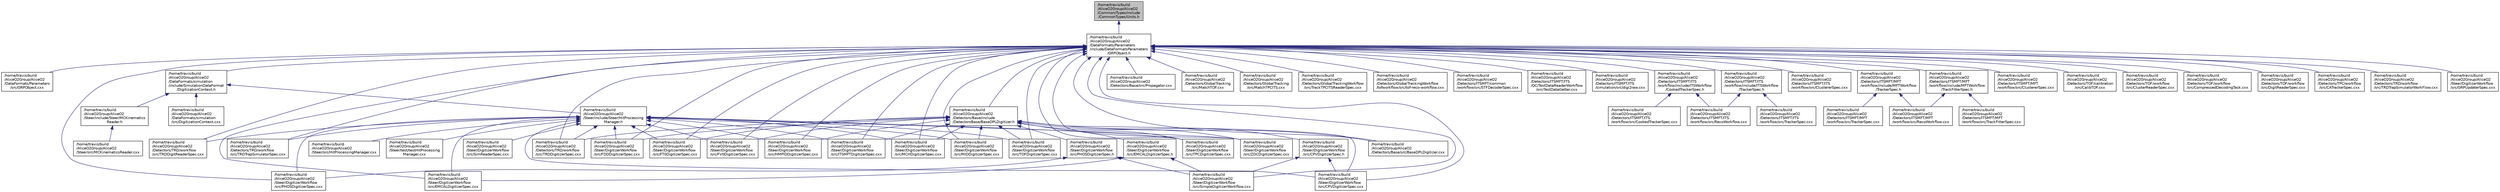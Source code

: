 digraph "/home/travis/build/AliceO2Group/AliceO2/Common/Types/include/CommonTypes/Units.h"
{
 // INTERACTIVE_SVG=YES
  bgcolor="transparent";
  edge [fontname="Helvetica",fontsize="10",labelfontname="Helvetica",labelfontsize="10"];
  node [fontname="Helvetica",fontsize="10",shape=record];
  Node1 [label="/home/travis/build\l/AliceO2Group/AliceO2\l/Common/Types/include\l/CommonTypes/Units.h",height=0.2,width=0.4,color="black", fillcolor="grey75", style="filled", fontcolor="black"];
  Node1 -> Node2 [dir="back",color="midnightblue",fontsize="10",style="solid",fontname="Helvetica"];
  Node2 [label="/home/travis/build\l/AliceO2Group/AliceO2\l/DataFormats/Parameters\l/include/DataFormatsParameters\l/GRPObject.h",height=0.2,width=0.4,color="black",URL="$de/d28/GRPObject_8h.html",tooltip="Header of the General Run Parameters object. "];
  Node2 -> Node3 [dir="back",color="midnightblue",fontsize="10",style="solid",fontname="Helvetica"];
  Node3 [label="/home/travis/build\l/AliceO2Group/AliceO2\l/DataFormats/Parameters\l/src/GRPObject.cxx",height=0.2,width=0.4,color="black",URL="$d9/df6/GRPObject_8cxx.html",tooltip="Implementation of General Run Parameters object. "];
  Node2 -> Node4 [dir="back",color="midnightblue",fontsize="10",style="solid",fontname="Helvetica"];
  Node4 [label="/home/travis/build\l/AliceO2Group/AliceO2\l/DataFormats/simulation\l/include/SimulationDataFormat\l/DigitizationContext.h",height=0.2,width=0.4,color="black",URL="$d1/def/DigitizationContext_8h.html"];
  Node4 -> Node5 [dir="back",color="midnightblue",fontsize="10",style="solid",fontname="Helvetica"];
  Node5 [label="/home/travis/build\l/AliceO2Group/AliceO2\l/DataFormats/simulation\l/src/DigitizationContext.cxx",height=0.2,width=0.4,color="black",URL="$df/dc2/DigitizationContext_8cxx.html"];
  Node4 -> Node6 [dir="back",color="midnightblue",fontsize="10",style="solid",fontname="Helvetica"];
  Node6 [label="/home/travis/build\l/AliceO2Group/AliceO2\l/Steer/include/Steer/HitProcessing\lManager.h",height=0.2,width=0.4,color="black",URL="$dd/d40/HitProcessingManager_8h.html"];
  Node6 -> Node7 [dir="back",color="midnightblue",fontsize="10",style="solid",fontname="Helvetica"];
  Node7 [label="/home/travis/build\l/AliceO2Group/AliceO2\l/Detectors/TRD/workflow\l/src/TRDDigitizerSpec.cxx",height=0.2,width=0.4,color="black",URL="$d6/df2/TRDDigitizerSpec_8cxx.html"];
  Node6 -> Node8 [dir="back",color="midnightblue",fontsize="10",style="solid",fontname="Helvetica"];
  Node8 [label="/home/travis/build\l/AliceO2Group/AliceO2\l/Detectors/TRD/workflow\l/src/TRDDigitReaderSpec.cxx",height=0.2,width=0.4,color="black",URL="$d7/da6/TRDDigitReaderSpec_8cxx.html"];
  Node6 -> Node9 [dir="back",color="midnightblue",fontsize="10",style="solid",fontname="Helvetica"];
  Node9 [label="/home/travis/build\l/AliceO2Group/AliceO2\l/Detectors/TRD/workflow\l/src/TRDTrapSimulatorSpec.cxx",height=0.2,width=0.4,color="black",URL="$dd/de7/TRDTrapSimulatorSpec_8cxx.html"];
  Node6 -> Node10 [dir="back",color="midnightblue",fontsize="10",style="solid",fontname="Helvetica"];
  Node10 [label="/home/travis/build\l/AliceO2Group/AliceO2\l/Steer/DigitizerWorkflow\l/src/CPVDigitizerSpec.cxx",height=0.2,width=0.4,color="black",URL="$da/dfe/CPVDigitizerSpec_8cxx.html"];
  Node6 -> Node11 [dir="back",color="midnightblue",fontsize="10",style="solid",fontname="Helvetica"];
  Node11 [label="/home/travis/build\l/AliceO2Group/AliceO2\l/Steer/DigitizerWorkflow\l/src/EMCALDigitizerSpec.cxx",height=0.2,width=0.4,color="black",URL="$d5/d9b/EMCALDigitizerSpec_8cxx.html"];
  Node6 -> Node12 [dir="back",color="midnightblue",fontsize="10",style="solid",fontname="Helvetica"];
  Node12 [label="/home/travis/build\l/AliceO2Group/AliceO2\l/Steer/DigitizerWorkflow\l/src/FDDDigitizerSpec.cxx",height=0.2,width=0.4,color="black",URL="$d2/d97/FDDDigitizerSpec_8cxx.html"];
  Node6 -> Node13 [dir="back",color="midnightblue",fontsize="10",style="solid",fontname="Helvetica"];
  Node13 [label="/home/travis/build\l/AliceO2Group/AliceO2\l/Steer/DigitizerWorkflow\l/src/FT0DigitizerSpec.cxx",height=0.2,width=0.4,color="black",URL="$d4/dfd/FT0DigitizerSpec_8cxx.html"];
  Node6 -> Node14 [dir="back",color="midnightblue",fontsize="10",style="solid",fontname="Helvetica"];
  Node14 [label="/home/travis/build\l/AliceO2Group/AliceO2\l/Steer/DigitizerWorkflow\l/src/FV0DigitizerSpec.cxx",height=0.2,width=0.4,color="black",URL="$d0/d1c/FV0DigitizerSpec_8cxx.html"];
  Node6 -> Node15 [dir="back",color="midnightblue",fontsize="10",style="solid",fontname="Helvetica"];
  Node15 [label="/home/travis/build\l/AliceO2Group/AliceO2\l/Steer/DigitizerWorkflow\l/src/HMPIDDigitizerSpec.cxx",height=0.2,width=0.4,color="black",URL="$d8/d00/HMPIDDigitizerSpec_8cxx.html"];
  Node6 -> Node16 [dir="back",color="midnightblue",fontsize="10",style="solid",fontname="Helvetica"];
  Node16 [label="/home/travis/build\l/AliceO2Group/AliceO2\l/Steer/DigitizerWorkflow\l/src/ITSMFTDigitizerSpec.cxx",height=0.2,width=0.4,color="black",URL="$d3/d43/ITSMFTDigitizerSpec_8cxx.html"];
  Node6 -> Node17 [dir="back",color="midnightblue",fontsize="10",style="solid",fontname="Helvetica"];
  Node17 [label="/home/travis/build\l/AliceO2Group/AliceO2\l/Steer/DigitizerWorkflow\l/src/MCHDigitizerSpec.cxx",height=0.2,width=0.4,color="black",URL="$db/d2f/MCHDigitizerSpec_8cxx.html"];
  Node6 -> Node18 [dir="back",color="midnightblue",fontsize="10",style="solid",fontname="Helvetica"];
  Node18 [label="/home/travis/build\l/AliceO2Group/AliceO2\l/Steer/DigitizerWorkflow\l/src/MIDDigitizerSpec.cxx",height=0.2,width=0.4,color="black",URL="$d4/dd3/MIDDigitizerSpec_8cxx.html"];
  Node6 -> Node19 [dir="back",color="midnightblue",fontsize="10",style="solid",fontname="Helvetica"];
  Node19 [label="/home/travis/build\l/AliceO2Group/AliceO2\l/Steer/DigitizerWorkflow\l/src/PHOSDigitizerSpec.cxx",height=0.2,width=0.4,color="black",URL="$db/d77/PHOSDigitizerSpec_8cxx.html"];
  Node6 -> Node20 [dir="back",color="midnightblue",fontsize="10",style="solid",fontname="Helvetica"];
  Node20 [label="/home/travis/build\l/AliceO2Group/AliceO2\l/Steer/DigitizerWorkflow\l/src/SimReaderSpec.cxx",height=0.2,width=0.4,color="black",URL="$d3/d13/SimReaderSpec_8cxx.html"];
  Node6 -> Node21 [dir="back",color="midnightblue",fontsize="10",style="solid",fontname="Helvetica"];
  Node21 [label="/home/travis/build\l/AliceO2Group/AliceO2\l/Steer/DigitizerWorkflow\l/src/TOFDigitizerSpec.cxx",height=0.2,width=0.4,color="black",URL="$d6/d61/TOFDigitizerSpec_8cxx.html"];
  Node6 -> Node22 [dir="back",color="midnightblue",fontsize="10",style="solid",fontname="Helvetica"];
  Node22 [label="/home/travis/build\l/AliceO2Group/AliceO2\l/Steer/DigitizerWorkflow\l/src/TPCDigitizerSpec.cxx",height=0.2,width=0.4,color="black",URL="$d2/d0b/TPCDigitizerSpec_8cxx.html"];
  Node6 -> Node23 [dir="back",color="midnightblue",fontsize="10",style="solid",fontname="Helvetica"];
  Node23 [label="/home/travis/build\l/AliceO2Group/AliceO2\l/Steer/DigitizerWorkflow\l/src/ZDCDigitizerSpec.cxx",height=0.2,width=0.4,color="black",URL="$d1/d1a/ZDCDigitizerSpec_8cxx.html"];
  Node6 -> Node24 [dir="back",color="midnightblue",fontsize="10",style="solid",fontname="Helvetica"];
  Node24 [label="/home/travis/build\l/AliceO2Group/AliceO2\l/Steer/src/HitProcessingManager.cxx",height=0.2,width=0.4,color="black",URL="$d6/d0b/HitProcessingManager_8cxx.html"];
  Node6 -> Node25 [dir="back",color="midnightblue",fontsize="10",style="solid",fontname="Helvetica"];
  Node25 [label="/home/travis/build\l/AliceO2Group/AliceO2\l/Steer/test/testHitProcessing\lManager.cxx",height=0.2,width=0.4,color="black",URL="$d7/d6d/testHitProcessingManager_8cxx.html"];
  Node4 -> Node26 [dir="back",color="midnightblue",fontsize="10",style="solid",fontname="Helvetica"];
  Node26 [label="/home/travis/build\l/AliceO2Group/AliceO2\l/Steer/include/Steer/MCKinematics\lReader.h",height=0.2,width=0.4,color="black",URL="$dd/de5/MCKinematicsReader_8h.html"];
  Node26 -> Node27 [dir="back",color="midnightblue",fontsize="10",style="solid",fontname="Helvetica"];
  Node27 [label="/home/travis/build\l/AliceO2Group/AliceO2\l/Steer/src/MCKinematicsReader.cxx",height=0.2,width=0.4,color="black",URL="$db/dd9/MCKinematicsReader_8cxx.html"];
  Node2 -> Node28 [dir="back",color="midnightblue",fontsize="10",style="solid",fontname="Helvetica"];
  Node28 [label="/home/travis/build\l/AliceO2Group/AliceO2\l/Detectors/Base/include\l/DetectorsBase/BaseDPLDigitizer.h",height=0.2,width=0.4,color="black",URL="$dd/d36/BaseDPLDigitizer_8h.html",tooltip="Definition of the base digitizer task class. "];
  Node28 -> Node29 [dir="back",color="midnightblue",fontsize="10",style="solid",fontname="Helvetica"];
  Node29 [label="/home/travis/build\l/AliceO2Group/AliceO2\l/Detectors/Base/src/BaseDPLDigitizer.cxx",height=0.2,width=0.4,color="black",URL="$df/d11/BaseDPLDigitizer_8cxx.html"];
  Node28 -> Node7 [dir="back",color="midnightblue",fontsize="10",style="solid",fontname="Helvetica"];
  Node28 -> Node30 [dir="back",color="midnightblue",fontsize="10",style="solid",fontname="Helvetica"];
  Node30 [label="/home/travis/build\l/AliceO2Group/AliceO2\l/Steer/DigitizerWorkflow\l/src/CPVDigitizerSpec.h",height=0.2,width=0.4,color="black",URL="$d1/d37/CPVDigitizerSpec_8h.html"];
  Node30 -> Node10 [dir="back",color="midnightblue",fontsize="10",style="solid",fontname="Helvetica"];
  Node30 -> Node31 [dir="back",color="midnightblue",fontsize="10",style="solid",fontname="Helvetica"];
  Node31 [label="/home/travis/build\l/AliceO2Group/AliceO2\l/Steer/DigitizerWorkflow\l/src/SimpleDigitizerWorkflow.cxx",height=0.2,width=0.4,color="black",URL="$d2/dd7/SimpleDigitizerWorkflow_8cxx.html"];
  Node28 -> Node10 [dir="back",color="midnightblue",fontsize="10",style="solid",fontname="Helvetica"];
  Node28 -> Node32 [dir="back",color="midnightblue",fontsize="10",style="solid",fontname="Helvetica"];
  Node32 [label="/home/travis/build\l/AliceO2Group/AliceO2\l/Steer/DigitizerWorkflow\l/src/EMCALDigitizerSpec.h",height=0.2,width=0.4,color="black",URL="$df/d81/EMCALDigitizerSpec_8h.html"];
  Node32 -> Node11 [dir="back",color="midnightblue",fontsize="10",style="solid",fontname="Helvetica"];
  Node32 -> Node31 [dir="back",color="midnightblue",fontsize="10",style="solid",fontname="Helvetica"];
  Node28 -> Node12 [dir="back",color="midnightblue",fontsize="10",style="solid",fontname="Helvetica"];
  Node28 -> Node13 [dir="back",color="midnightblue",fontsize="10",style="solid",fontname="Helvetica"];
  Node28 -> Node14 [dir="back",color="midnightblue",fontsize="10",style="solid",fontname="Helvetica"];
  Node28 -> Node15 [dir="back",color="midnightblue",fontsize="10",style="solid",fontname="Helvetica"];
  Node28 -> Node16 [dir="back",color="midnightblue",fontsize="10",style="solid",fontname="Helvetica"];
  Node28 -> Node17 [dir="back",color="midnightblue",fontsize="10",style="solid",fontname="Helvetica"];
  Node28 -> Node18 [dir="back",color="midnightblue",fontsize="10",style="solid",fontname="Helvetica"];
  Node28 -> Node33 [dir="back",color="midnightblue",fontsize="10",style="solid",fontname="Helvetica"];
  Node33 [label="/home/travis/build\l/AliceO2Group/AliceO2\l/Steer/DigitizerWorkflow\l/src/PHOSDigitizerSpec.h",height=0.2,width=0.4,color="black",URL="$dd/d48/PHOSDigitizerSpec_8h.html"];
  Node33 -> Node19 [dir="back",color="midnightblue",fontsize="10",style="solid",fontname="Helvetica"];
  Node33 -> Node31 [dir="back",color="midnightblue",fontsize="10",style="solid",fontname="Helvetica"];
  Node28 -> Node21 [dir="back",color="midnightblue",fontsize="10",style="solid",fontname="Helvetica"];
  Node28 -> Node22 [dir="back",color="midnightblue",fontsize="10",style="solid",fontname="Helvetica"];
  Node28 -> Node23 [dir="back",color="midnightblue",fontsize="10",style="solid",fontname="Helvetica"];
  Node2 -> Node29 [dir="back",color="midnightblue",fontsize="10",style="solid",fontname="Helvetica"];
  Node2 -> Node34 [dir="back",color="midnightblue",fontsize="10",style="solid",fontname="Helvetica"];
  Node34 [label="/home/travis/build\l/AliceO2Group/AliceO2\l/Detectors/Base/src/Propagator.cxx",height=0.2,width=0.4,color="black",URL="$d8/dee/Propagator_8cxx.html"];
  Node2 -> Node35 [dir="back",color="midnightblue",fontsize="10",style="solid",fontname="Helvetica"];
  Node35 [label="/home/travis/build\l/AliceO2Group/AliceO2\l/Detectors/GlobalTracking\l/src/MatchTOF.cxx",height=0.2,width=0.4,color="black",URL="$db/d6a/MatchTOF_8cxx.html"];
  Node2 -> Node36 [dir="back",color="midnightblue",fontsize="10",style="solid",fontname="Helvetica"];
  Node36 [label="/home/travis/build\l/AliceO2Group/AliceO2\l/Detectors/GlobalTracking\l/src/MatchTPCITS.cxx",height=0.2,width=0.4,color="black",URL="$dc/d59/MatchTPCITS_8cxx.html"];
  Node2 -> Node37 [dir="back",color="midnightblue",fontsize="10",style="solid",fontname="Helvetica"];
  Node37 [label="/home/travis/build\l/AliceO2Group/AliceO2\l/Detectors/GlobalTrackingWorkflow\l/src/TrackTPCITSReaderSpec.cxx",height=0.2,width=0.4,color="black",URL="$dd/d3a/TrackTPCITSReaderSpec_8cxx.html"];
  Node2 -> Node38 [dir="back",color="midnightblue",fontsize="10",style="solid",fontname="Helvetica"];
  Node38 [label="/home/travis/build\l/AliceO2Group/AliceO2\l/Detectors/GlobalTrackingWorkflow\l/tofworkflow/src/tof-reco-workflow.cxx",height=0.2,width=0.4,color="black",URL="$da/dfd/tof-reco-workflow_8cxx.html",tooltip="Basic DPL workflow for TOF reconstruction starting from digits. "];
  Node2 -> Node39 [dir="back",color="midnightblue",fontsize="10",style="solid",fontname="Helvetica"];
  Node39 [label="/home/travis/build\l/AliceO2Group/AliceO2\l/Detectors/ITSMFT/common\l/workflow/src/STFDecoderSpec.cxx",height=0.2,width=0.4,color="black",URL="$d6/d14/STFDecoderSpec_8cxx.html",tooltip="Device to decode ITS raw data from STF. "];
  Node2 -> Node40 [dir="back",color="midnightblue",fontsize="10",style="solid",fontname="Helvetica"];
  Node40 [label="/home/travis/build\l/AliceO2Group/AliceO2\l/Detectors/ITSMFT/ITS\l/QC/TestDataReaderWorkflow\l/src/TestDataGetter.cxx",height=0.2,width=0.4,color="black",URL="$d9/da7/TestDataGetter_8cxx.html"];
  Node2 -> Node41 [dir="back",color="midnightblue",fontsize="10",style="solid",fontname="Helvetica"];
  Node41 [label="/home/travis/build\l/AliceO2Group/AliceO2\l/Detectors/ITSMFT/ITS\l/simulation/src/digi2raw.cxx",height=0.2,width=0.4,color="black",URL="$d1/d8e/digi2raw_8cxx.html"];
  Node2 -> Node42 [dir="back",color="midnightblue",fontsize="10",style="solid",fontname="Helvetica"];
  Node42 [label="/home/travis/build\l/AliceO2Group/AliceO2\l/Detectors/ITSMFT/ITS\l/workflow/include/ITSWorkflow\l/CookedTrackerSpec.h",height=0.2,width=0.4,color="black",URL="$d2/d0b/CookedTrackerSpec_8h.html"];
  Node42 -> Node43 [dir="back",color="midnightblue",fontsize="10",style="solid",fontname="Helvetica"];
  Node43 [label="/home/travis/build\l/AliceO2Group/AliceO2\l/Detectors/ITSMFT/ITS\l/workflow/src/CookedTrackerSpec.cxx",height=0.2,width=0.4,color="black",URL="$d6/dbc/CookedTrackerSpec_8cxx.html"];
  Node42 -> Node44 [dir="back",color="midnightblue",fontsize="10",style="solid",fontname="Helvetica"];
  Node44 [label="/home/travis/build\l/AliceO2Group/AliceO2\l/Detectors/ITSMFT/ITS\l/workflow/src/RecoWorkflow.cxx",height=0.2,width=0.4,color="black",URL="$d5/d99/ITSMFT_2ITS_2workflow_2src_2RecoWorkflow_8cxx.html"];
  Node2 -> Node45 [dir="back",color="midnightblue",fontsize="10",style="solid",fontname="Helvetica"];
  Node45 [label="/home/travis/build\l/AliceO2Group/AliceO2\l/Detectors/ITSMFT/ITS\l/workflow/include/ITSWorkflow\l/TrackerSpec.h",height=0.2,width=0.4,color="black",URL="$de/d90/ITSMFT_2ITS_2workflow_2include_2ITSWorkflow_2TrackerSpec_8h.html"];
  Node45 -> Node44 [dir="back",color="midnightblue",fontsize="10",style="solid",fontname="Helvetica"];
  Node45 -> Node46 [dir="back",color="midnightblue",fontsize="10",style="solid",fontname="Helvetica"];
  Node46 [label="/home/travis/build\l/AliceO2Group/AliceO2\l/Detectors/ITSMFT/ITS\l/workflow/src/TrackerSpec.cxx",height=0.2,width=0.4,color="black",URL="$de/d95/ITSMFT_2ITS_2workflow_2src_2TrackerSpec_8cxx.html"];
  Node2 -> Node47 [dir="back",color="midnightblue",fontsize="10",style="solid",fontname="Helvetica"];
  Node47 [label="/home/travis/build\l/AliceO2Group/AliceO2\l/Detectors/ITSMFT/ITS\l/workflow/src/ClustererSpec.cxx",height=0.2,width=0.4,color="black",URL="$d3/da3/ITSMFT_2ITS_2workflow_2src_2ClustererSpec_8cxx.html"];
  Node2 -> Node48 [dir="back",color="midnightblue",fontsize="10",style="solid",fontname="Helvetica"];
  Node48 [label="/home/travis/build\l/AliceO2Group/AliceO2\l/Detectors/ITSMFT/MFT\l/workflow/include/MFTWorkflow\l/TrackerSpec.h",height=0.2,width=0.4,color="black",URL="$d8/da1/ITSMFT_2MFT_2workflow_2include_2MFTWorkflow_2TrackerSpec_8h.html"];
  Node48 -> Node49 [dir="back",color="midnightblue",fontsize="10",style="solid",fontname="Helvetica"];
  Node49 [label="/home/travis/build\l/AliceO2Group/AliceO2\l/Detectors/ITSMFT/MFT\l/workflow/src/RecoWorkflow.cxx",height=0.2,width=0.4,color="black",URL="$d1/df6/ITSMFT_2MFT_2workflow_2src_2RecoWorkflow_8cxx.html"];
  Node48 -> Node50 [dir="back",color="midnightblue",fontsize="10",style="solid",fontname="Helvetica"];
  Node50 [label="/home/travis/build\l/AliceO2Group/AliceO2\l/Detectors/ITSMFT/MFT\l/workflow/src/TrackerSpec.cxx",height=0.2,width=0.4,color="black",URL="$d1/dd0/ITSMFT_2MFT_2workflow_2src_2TrackerSpec_8cxx.html"];
  Node2 -> Node51 [dir="back",color="midnightblue",fontsize="10",style="solid",fontname="Helvetica"];
  Node51 [label="/home/travis/build\l/AliceO2Group/AliceO2\l/Detectors/ITSMFT/MFT\l/workflow/include/MFTWorkflow\l/TrackFitterSpec.h",height=0.2,width=0.4,color="black",URL="$d0/de4/ITSMFT_2MFT_2workflow_2include_2MFTWorkflow_2TrackFitterSpec_8h.html"];
  Node51 -> Node49 [dir="back",color="midnightblue",fontsize="10",style="solid",fontname="Helvetica"];
  Node51 -> Node52 [dir="back",color="midnightblue",fontsize="10",style="solid",fontname="Helvetica"];
  Node52 [label="/home/travis/build\l/AliceO2Group/AliceO2\l/Detectors/ITSMFT/MFT\l/workflow/src/TrackFitterSpec.cxx",height=0.2,width=0.4,color="black",URL="$db/dc4/ITSMFT_2MFT_2workflow_2src_2TrackFitterSpec_8cxx.html"];
  Node2 -> Node53 [dir="back",color="midnightblue",fontsize="10",style="solid",fontname="Helvetica"];
  Node53 [label="/home/travis/build\l/AliceO2Group/AliceO2\l/Detectors/ITSMFT/MFT\l/workflow/src/ClustererSpec.cxx",height=0.2,width=0.4,color="black",URL="$d4/d8b/ITSMFT_2MFT_2workflow_2src_2ClustererSpec_8cxx.html"];
  Node2 -> Node54 [dir="back",color="midnightblue",fontsize="10",style="solid",fontname="Helvetica"];
  Node54 [label="/home/travis/build\l/AliceO2Group/AliceO2\l/Detectors/TOF/calibration\l/src/CalibTOF.cxx",height=0.2,width=0.4,color="black",URL="$de/d89/CalibTOF_8cxx.html"];
  Node2 -> Node55 [dir="back",color="midnightblue",fontsize="10",style="solid",fontname="Helvetica"];
  Node55 [label="/home/travis/build\l/AliceO2Group/AliceO2\l/Detectors/TOF/workflow\l/src/ClusterReaderSpec.cxx",height=0.2,width=0.4,color="black",URL="$d5/d82/TOF_2workflow_2src_2ClusterReaderSpec_8cxx.html"];
  Node2 -> Node56 [dir="back",color="midnightblue",fontsize="10",style="solid",fontname="Helvetica"];
  Node56 [label="/home/travis/build\l/AliceO2Group/AliceO2\l/Detectors/TOF/workflow\l/src/CompressedDecodingTask.cxx",height=0.2,width=0.4,color="black",URL="$d8/d56/CompressedDecodingTask_8cxx.html",tooltip="TOF compressed data decoding task. "];
  Node2 -> Node57 [dir="back",color="midnightblue",fontsize="10",style="solid",fontname="Helvetica"];
  Node57 [label="/home/travis/build\l/AliceO2Group/AliceO2\l/Detectors/TOF/workflow\l/src/DigitReaderSpec.cxx",height=0.2,width=0.4,color="black",URL="$d7/dca/TOF_2workflow_2src_2DigitReaderSpec_8cxx.html"];
  Node2 -> Node58 [dir="back",color="midnightblue",fontsize="10",style="solid",fontname="Helvetica"];
  Node58 [label="/home/travis/build\l/AliceO2Group/AliceO2\l/Detectors/TPC/workflow\l/src/CATrackerSpec.cxx",height=0.2,width=0.4,color="black",URL="$da/d78/CATrackerSpec_8cxx.html",tooltip="Processor spec for running TPC CA tracking. "];
  Node2 -> Node7 [dir="back",color="midnightblue",fontsize="10",style="solid",fontname="Helvetica"];
  Node2 -> Node8 [dir="back",color="midnightblue",fontsize="10",style="solid",fontname="Helvetica"];
  Node2 -> Node9 [dir="back",color="midnightblue",fontsize="10",style="solid",fontname="Helvetica"];
  Node2 -> Node59 [dir="back",color="midnightblue",fontsize="10",style="solid",fontname="Helvetica"];
  Node59 [label="/home/travis/build\l/AliceO2Group/AliceO2\l/Detectors/TRD/workflow\l/src/TRDTrapSimulatorWorkFlow.cxx",height=0.2,width=0.4,color="black",URL="$d2/dc0/TRDTrapSimulatorWorkFlow_8cxx.html"];
  Node2 -> Node10 [dir="back",color="midnightblue",fontsize="10",style="solid",fontname="Helvetica"];
  Node2 -> Node11 [dir="back",color="midnightblue",fontsize="10",style="solid",fontname="Helvetica"];
  Node2 -> Node12 [dir="back",color="midnightblue",fontsize="10",style="solid",fontname="Helvetica"];
  Node2 -> Node13 [dir="back",color="midnightblue",fontsize="10",style="solid",fontname="Helvetica"];
  Node2 -> Node14 [dir="back",color="midnightblue",fontsize="10",style="solid",fontname="Helvetica"];
  Node2 -> Node60 [dir="back",color="midnightblue",fontsize="10",style="solid",fontname="Helvetica"];
  Node60 [label="/home/travis/build\l/AliceO2Group/AliceO2\l/Steer/DigitizerWorkflow\l/src/GRPUpdaterSpec.cxx",height=0.2,width=0.4,color="black",URL="$d9/d59/GRPUpdaterSpec_8cxx.html"];
  Node2 -> Node15 [dir="back",color="midnightblue",fontsize="10",style="solid",fontname="Helvetica"];
  Node2 -> Node16 [dir="back",color="midnightblue",fontsize="10",style="solid",fontname="Helvetica"];
  Node2 -> Node17 [dir="back",color="midnightblue",fontsize="10",style="solid",fontname="Helvetica"];
  Node2 -> Node18 [dir="back",color="midnightblue",fontsize="10",style="solid",fontname="Helvetica"];
  Node2 -> Node19 [dir="back",color="midnightblue",fontsize="10",style="solid",fontname="Helvetica"];
  Node2 -> Node31 [dir="back",color="midnightblue",fontsize="10",style="solid",fontname="Helvetica"];
  Node2 -> Node21 [dir="back",color="midnightblue",fontsize="10",style="solid",fontname="Helvetica"];
  Node2 -> Node22 [dir="back",color="midnightblue",fontsize="10",style="solid",fontname="Helvetica"];
  Node2 -> Node23 [dir="back",color="midnightblue",fontsize="10",style="solid",fontname="Helvetica"];
}
